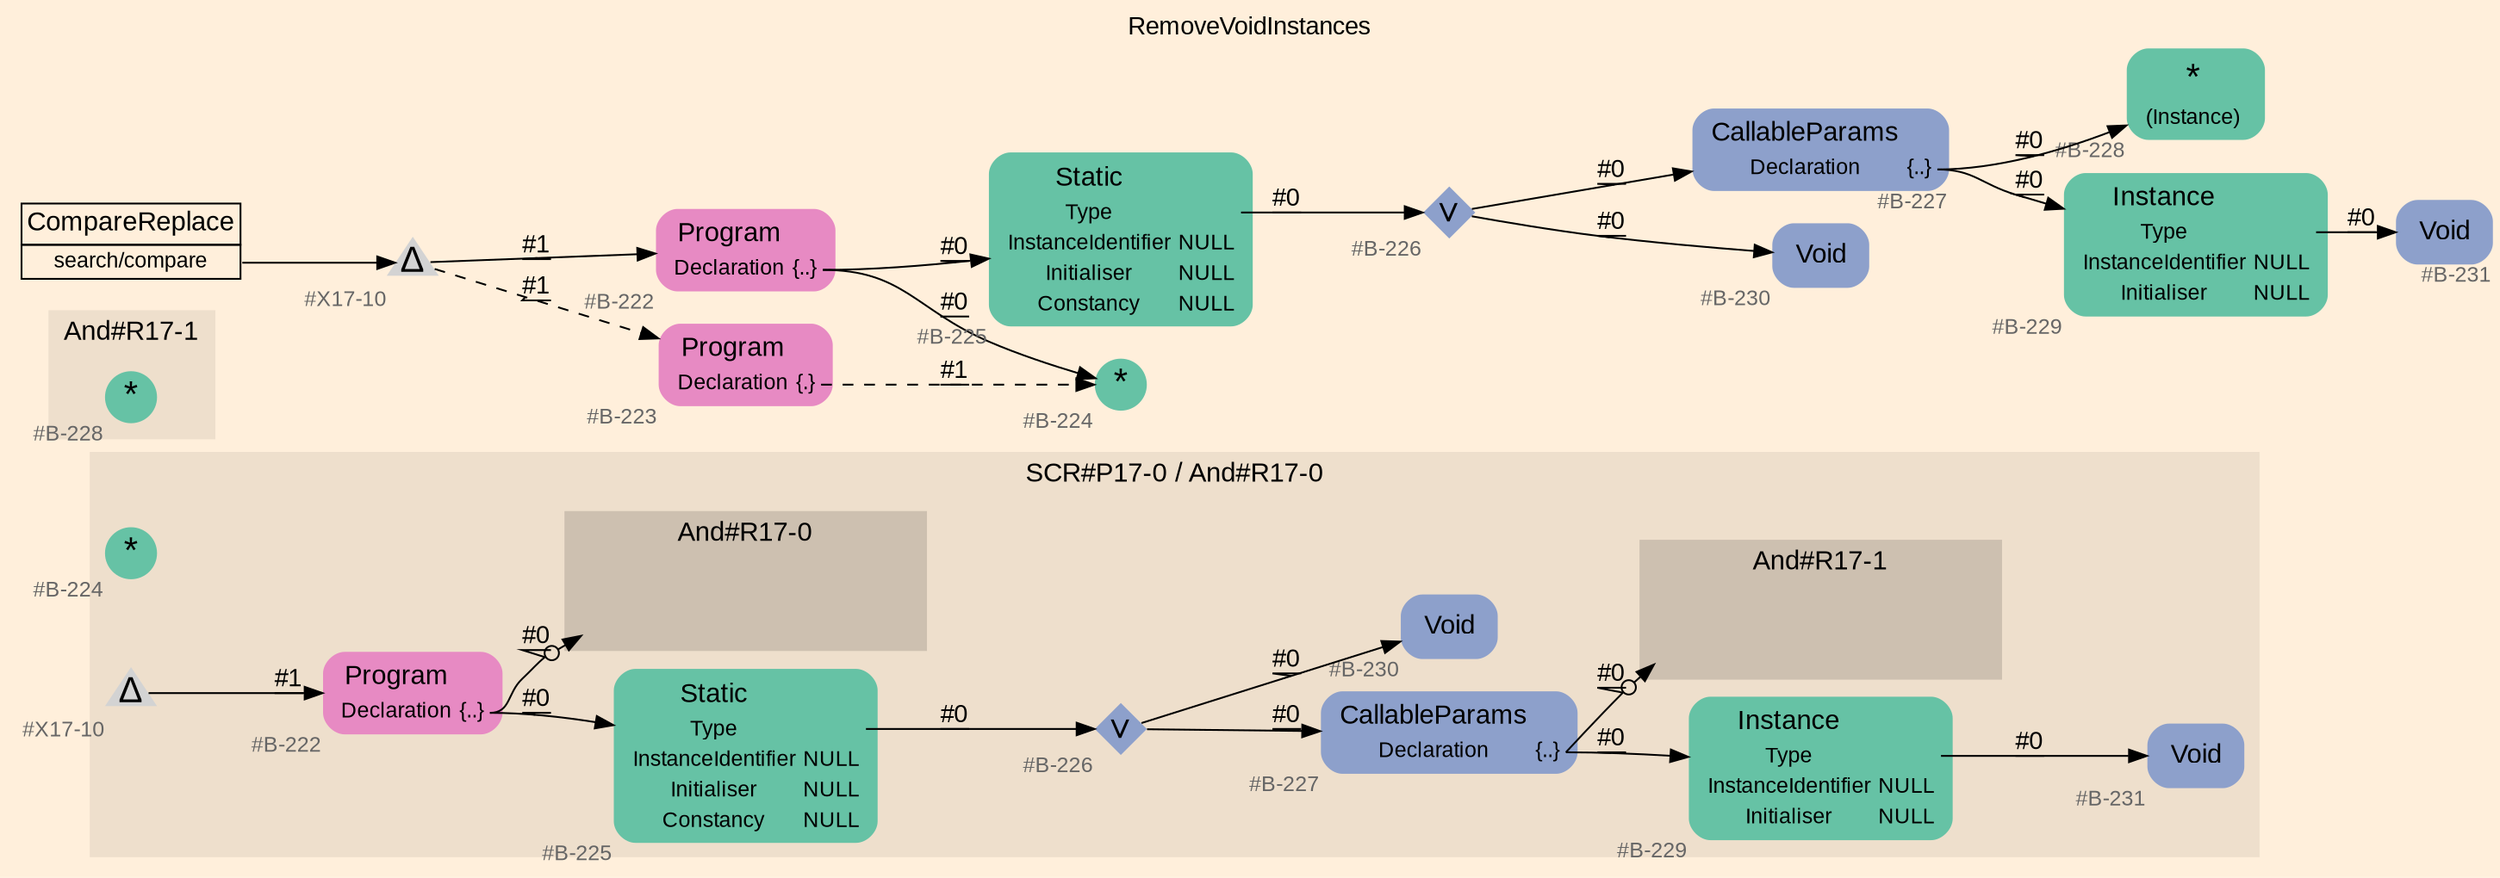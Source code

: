 digraph "RemoveVoidInstances" {
label = "RemoveVoidInstances"
labelloc = t
graph [
    rankdir = "LR"
    ranksep = 0.3
    bgcolor = antiquewhite1
    color = black
    fontcolor = black
    fontname = "Arial"
];
node [
    fontname = "Arial"
];
edge [
    fontname = "Arial"
];

// -------------------- figure And#R17-0 --------------------
// -------- region And#R17-0 ----------
subgraph "clusterAnd#R17-0" {
    label = "And#R17-0"
    style = "filled"
    color = antiquewhite2
    fontsize = "15"
    // -------- block And#R17-0/#B-224 ----------
    "And#R17-0/#B-224" [
        fillcolor = "/set28/1"
        xlabel = "#B-224"
        fontsize = "12"
        fontcolor = grey40
        shape = "circle"
        label = <<FONT COLOR="black" POINT-SIZE="20">*</FONT>>
        style = "filled"
        penwidth = 0.0
        fixedsize = true
        width = 0.4
        height = 0.4
    ];
    
}


// -------------------- figure And#R17-1 --------------------
// -------- region And#R17-1 ----------
subgraph "clusterAnd#R17-1" {
    label = "And#R17-1"
    style = "filled"
    color = antiquewhite2
    fontsize = "15"
    // -------- block And#R17-1/#B-228 ----------
    "And#R17-1/#B-228" [
        fillcolor = "/set28/1"
        xlabel = "#B-228"
        fontsize = "12"
        fontcolor = grey40
        shape = "circle"
        label = <<FONT COLOR="black" POINT-SIZE="20">*</FONT>>
        style = "filled"
        penwidth = 0.0
        fixedsize = true
        width = 0.4
        height = 0.4
    ];
    
}


// -------------------- figure And#R17-0 --------------------
// -------- region And#R17-0 ----------
subgraph "clusterAnd#R17-0" {
    label = "SCR#P17-0 / And#R17-0"
    style = "filled"
    color = antiquewhite2
    fontsize = "15"
    // -------- block And#R17-0/#B-231 ----------
    "And#R17-0/#B-231" [
        fillcolor = "/set28/3"
        xlabel = "#B-231"
        fontsize = "12"
        fontcolor = grey40
        shape = "plaintext"
        label = <<TABLE BORDER="0" CELLBORDER="0" CELLSPACING="0">
         <TR><TD><FONT COLOR="black" POINT-SIZE="15">Void</FONT></TD></TR>
        </TABLE>>
        style = "rounded,filled"
    ];
    
    // -------- block And#R17-0/#B-227 ----------
    "And#R17-0/#B-227" [
        fillcolor = "/set28/3"
        xlabel = "#B-227"
        fontsize = "12"
        fontcolor = grey40
        shape = "plaintext"
        label = <<TABLE BORDER="0" CELLBORDER="0" CELLSPACING="0">
         <TR><TD><FONT COLOR="black" POINT-SIZE="15">CallableParams</FONT></TD></TR>
         <TR><TD><FONT COLOR="black" POINT-SIZE="12">Declaration</FONT></TD><TD PORT="port0"><FONT COLOR="black" POINT-SIZE="12">{..}</FONT></TD></TR>
        </TABLE>>
        style = "rounded,filled"
    ];
    
    // -------- block And#R17-0/#B-225 ----------
    "And#R17-0/#B-225" [
        fillcolor = "/set28/1"
        xlabel = "#B-225"
        fontsize = "12"
        fontcolor = grey40
        shape = "plaintext"
        label = <<TABLE BORDER="0" CELLBORDER="0" CELLSPACING="0">
         <TR><TD><FONT COLOR="black" POINT-SIZE="15">Static</FONT></TD></TR>
         <TR><TD><FONT COLOR="black" POINT-SIZE="12">Type</FONT></TD><TD PORT="port0"></TD></TR>
         <TR><TD><FONT COLOR="black" POINT-SIZE="12">InstanceIdentifier</FONT></TD><TD PORT="port1"><FONT COLOR="black" POINT-SIZE="12">NULL</FONT></TD></TR>
         <TR><TD><FONT COLOR="black" POINT-SIZE="12">Initialiser</FONT></TD><TD PORT="port2"><FONT COLOR="black" POINT-SIZE="12">NULL</FONT></TD></TR>
         <TR><TD><FONT COLOR="black" POINT-SIZE="12">Constancy</FONT></TD><TD PORT="port3"><FONT COLOR="black" POINT-SIZE="12">NULL</FONT></TD></TR>
        </TABLE>>
        style = "rounded,filled"
    ];
    
    // -------- block And#R17-0/#B-229 ----------
    "And#R17-0/#B-229" [
        fillcolor = "/set28/1"
        xlabel = "#B-229"
        fontsize = "12"
        fontcolor = grey40
        shape = "plaintext"
        label = <<TABLE BORDER="0" CELLBORDER="0" CELLSPACING="0">
         <TR><TD><FONT COLOR="black" POINT-SIZE="15">Instance</FONT></TD></TR>
         <TR><TD><FONT COLOR="black" POINT-SIZE="12">Type</FONT></TD><TD PORT="port0"></TD></TR>
         <TR><TD><FONT COLOR="black" POINT-SIZE="12">InstanceIdentifier</FONT></TD><TD PORT="port1"><FONT COLOR="black" POINT-SIZE="12">NULL</FONT></TD></TR>
         <TR><TD><FONT COLOR="black" POINT-SIZE="12">Initialiser</FONT></TD><TD PORT="port2"><FONT COLOR="black" POINT-SIZE="12">NULL</FONT></TD></TR>
        </TABLE>>
        style = "rounded,filled"
    ];
    
    // -------- block And#R17-0/#B-222 ----------
    "And#R17-0/#B-222" [
        fillcolor = "/set28/4"
        xlabel = "#B-222"
        fontsize = "12"
        fontcolor = grey40
        shape = "plaintext"
        label = <<TABLE BORDER="0" CELLBORDER="0" CELLSPACING="0">
         <TR><TD><FONT COLOR="black" POINT-SIZE="15">Program</FONT></TD></TR>
         <TR><TD><FONT COLOR="black" POINT-SIZE="12">Declaration</FONT></TD><TD PORT="port0"><FONT COLOR="black" POINT-SIZE="12">{..}</FONT></TD></TR>
        </TABLE>>
        style = "rounded,filled"
    ];
    
    // -------- block And#R17-0/#B-226 ----------
    "And#R17-0/#B-226" [
        fillcolor = "/set28/3"
        xlabel = "#B-226"
        fontsize = "12"
        fontcolor = grey40
        shape = "diamond"
        label = <<FONT COLOR="black" POINT-SIZE="20">∨</FONT>>
        style = "filled"
        penwidth = 0.0
        fixedsize = true
        width = 0.4
        height = 0.4
    ];
    
    // -------- block And#R17-0/#X17-10 ----------
    "And#R17-0/#X17-10" [
        xlabel = "#X17-10"
        fontsize = "12"
        fontcolor = grey40
        shape = "triangle"
        label = <<FONT COLOR="black" POINT-SIZE="20">Δ</FONT>>
        style = "filled"
        penwidth = 0.0
        fixedsize = true
        width = 0.4
        height = 0.4
    ];
    
    // -------- block And#R17-0/#B-230 ----------
    "And#R17-0/#B-230" [
        fillcolor = "/set28/3"
        xlabel = "#B-230"
        fontsize = "12"
        fontcolor = grey40
        shape = "plaintext"
        label = <<TABLE BORDER="0" CELLBORDER="0" CELLSPACING="0">
         <TR><TD><FONT COLOR="black" POINT-SIZE="15">Void</FONT></TD></TR>
        </TABLE>>
        style = "rounded,filled"
    ];
    
    // -------- region And#R17-0/And#R17-0 ----------
    subgraph "clusterAnd#R17-0/And#R17-0" {
        label = "And#R17-0"
        style = "filled"
        color = antiquewhite3
        fontsize = "15"
        // -------- block And#R17-0/And#R17-0/#B-224 ----------
        "And#R17-0/And#R17-0/#B-224" [
            fillcolor = "/set28/1"
            xlabel = "#B-224"
            fontsize = "12"
            fontcolor = grey40
            shape = "none"
            style = "invisible"
        ];
        
    }
    
    // -------- region And#R17-0/And#R17-1 ----------
    subgraph "clusterAnd#R17-0/And#R17-1" {
        label = "And#R17-1"
        style = "filled"
        color = antiquewhite3
        fontsize = "15"
        // -------- block And#R17-0/And#R17-1/#B-228 ----------
        "And#R17-0/And#R17-1/#B-228" [
            fillcolor = "/set28/1"
            xlabel = "#B-228"
            fontsize = "12"
            fontcolor = grey40
            shape = "none"
            style = "invisible"
        ];
        
    }
    
}

"And#R17-0/#B-227":port0 -> "And#R17-0/And#R17-1/#B-228" [
    arrowhead="normalnoneodot"
    label = "#0"
    decorate = true
    color = black
    fontcolor = black
];

"And#R17-0/#B-227":port0 -> "And#R17-0/#B-229" [
    label = "#0"
    decorate = true
    color = black
    fontcolor = black
];

"And#R17-0/#B-225":port0 -> "And#R17-0/#B-226" [
    label = "#0"
    decorate = true
    color = black
    fontcolor = black
];

"And#R17-0/#B-229":port0 -> "And#R17-0/#B-231" [
    label = "#0"
    decorate = true
    color = black
    fontcolor = black
];

"And#R17-0/#B-222":port0 -> "And#R17-0/And#R17-0/#B-224" [
    arrowhead="normalnoneodot"
    label = "#0"
    decorate = true
    color = black
    fontcolor = black
];

"And#R17-0/#B-222":port0 -> "And#R17-0/#B-225" [
    label = "#0"
    decorate = true
    color = black
    fontcolor = black
];

"And#R17-0/#B-226" -> "And#R17-0/#B-227" [
    label = "#0"
    decorate = true
    color = black
    fontcolor = black
];

"And#R17-0/#B-226" -> "And#R17-0/#B-230" [
    label = "#0"
    decorate = true
    color = black
    fontcolor = black
];

"And#R17-0/#X17-10" -> "And#R17-0/#B-222" [
    label = "#1"
    decorate = true
    color = black
    fontcolor = black
];


// -------------------- transformation figure --------------------
// -------- block CR#X17-11 ----------
"CR#X17-11" [
    fillcolor = antiquewhite1
    fontsize = "12"
    fontcolor = grey40
    shape = "plaintext"
    label = <<TABLE BORDER="0" CELLBORDER="1" CELLSPACING="0">
     <TR><TD><FONT COLOR="black" POINT-SIZE="15">CompareReplace</FONT></TD></TR>
     <TR><TD PORT="port0"><FONT COLOR="black" POINT-SIZE="12">search/compare</FONT></TD></TR>
    </TABLE>>
    style = "filled"
    color = black
];

// -------- block #X17-10 ----------
"#X17-10" [
    xlabel = "#X17-10"
    fontsize = "12"
    fontcolor = grey40
    shape = "triangle"
    label = <<FONT COLOR="black" POINT-SIZE="20">Δ</FONT>>
    style = "filled"
    penwidth = 0.0
    fixedsize = true
    width = 0.4
    height = 0.4
];

// -------- block #B-222 ----------
"#B-222" [
    fillcolor = "/set28/4"
    xlabel = "#B-222"
    fontsize = "12"
    fontcolor = grey40
    shape = "plaintext"
    label = <<TABLE BORDER="0" CELLBORDER="0" CELLSPACING="0">
     <TR><TD><FONT COLOR="black" POINT-SIZE="15">Program</FONT></TD></TR>
     <TR><TD><FONT COLOR="black" POINT-SIZE="12">Declaration</FONT></TD><TD PORT="port0"><FONT COLOR="black" POINT-SIZE="12">{..}</FONT></TD></TR>
    </TABLE>>
    style = "rounded,filled"
];

// -------- block #B-224 ----------
"#B-224" [
    fillcolor = "/set28/1"
    xlabel = "#B-224"
    fontsize = "12"
    fontcolor = grey40
    shape = "circle"
    label = <<FONT COLOR="black" POINT-SIZE="20">*</FONT>>
    style = "filled"
    penwidth = 0.0
    fixedsize = true
    width = 0.4
    height = 0.4
];

// -------- block #B-225 ----------
"#B-225" [
    fillcolor = "/set28/1"
    xlabel = "#B-225"
    fontsize = "12"
    fontcolor = grey40
    shape = "plaintext"
    label = <<TABLE BORDER="0" CELLBORDER="0" CELLSPACING="0">
     <TR><TD><FONT COLOR="black" POINT-SIZE="15">Static</FONT></TD></TR>
     <TR><TD><FONT COLOR="black" POINT-SIZE="12">Type</FONT></TD><TD PORT="port0"></TD></TR>
     <TR><TD><FONT COLOR="black" POINT-SIZE="12">InstanceIdentifier</FONT></TD><TD PORT="port1"><FONT COLOR="black" POINT-SIZE="12">NULL</FONT></TD></TR>
     <TR><TD><FONT COLOR="black" POINT-SIZE="12">Initialiser</FONT></TD><TD PORT="port2"><FONT COLOR="black" POINT-SIZE="12">NULL</FONT></TD></TR>
     <TR><TD><FONT COLOR="black" POINT-SIZE="12">Constancy</FONT></TD><TD PORT="port3"><FONT COLOR="black" POINT-SIZE="12">NULL</FONT></TD></TR>
    </TABLE>>
    style = "rounded,filled"
];

// -------- block #B-226 ----------
"#B-226" [
    fillcolor = "/set28/3"
    xlabel = "#B-226"
    fontsize = "12"
    fontcolor = grey40
    shape = "diamond"
    label = <<FONT COLOR="black" POINT-SIZE="20">∨</FONT>>
    style = "filled"
    penwidth = 0.0
    fixedsize = true
    width = 0.4
    height = 0.4
];

// -------- block #B-227 ----------
"#B-227" [
    fillcolor = "/set28/3"
    xlabel = "#B-227"
    fontsize = "12"
    fontcolor = grey40
    shape = "plaintext"
    label = <<TABLE BORDER="0" CELLBORDER="0" CELLSPACING="0">
     <TR><TD><FONT COLOR="black" POINT-SIZE="15">CallableParams</FONT></TD></TR>
     <TR><TD><FONT COLOR="black" POINT-SIZE="12">Declaration</FONT></TD><TD PORT="port0"><FONT COLOR="black" POINT-SIZE="12">{..}</FONT></TD></TR>
    </TABLE>>
    style = "rounded,filled"
];

// -------- block #B-228 ----------
"#B-228" [
    fillcolor = "/set28/1"
    xlabel = "#B-228"
    fontsize = "12"
    fontcolor = grey40
    shape = "plaintext"
    label = <<TABLE BORDER="0" CELLBORDER="0" CELLSPACING="0">
     <TR><TD><FONT COLOR="black" POINT-SIZE="20">*</FONT></TD></TR>
     <TR><TD><FONT COLOR="black" POINT-SIZE="12">(Instance)</FONT></TD><TD PORT="port0"></TD></TR>
    </TABLE>>
    style = "rounded,filled"
];

// -------- block #B-229 ----------
"#B-229" [
    fillcolor = "/set28/1"
    xlabel = "#B-229"
    fontsize = "12"
    fontcolor = grey40
    shape = "plaintext"
    label = <<TABLE BORDER="0" CELLBORDER="0" CELLSPACING="0">
     <TR><TD><FONT COLOR="black" POINT-SIZE="15">Instance</FONT></TD></TR>
     <TR><TD><FONT COLOR="black" POINT-SIZE="12">Type</FONT></TD><TD PORT="port0"></TD></TR>
     <TR><TD><FONT COLOR="black" POINT-SIZE="12">InstanceIdentifier</FONT></TD><TD PORT="port1"><FONT COLOR="black" POINT-SIZE="12">NULL</FONT></TD></TR>
     <TR><TD><FONT COLOR="black" POINT-SIZE="12">Initialiser</FONT></TD><TD PORT="port2"><FONT COLOR="black" POINT-SIZE="12">NULL</FONT></TD></TR>
    </TABLE>>
    style = "rounded,filled"
];

// -------- block #B-231 ----------
"#B-231" [
    fillcolor = "/set28/3"
    xlabel = "#B-231"
    fontsize = "12"
    fontcolor = grey40
    shape = "plaintext"
    label = <<TABLE BORDER="0" CELLBORDER="0" CELLSPACING="0">
     <TR><TD><FONT COLOR="black" POINT-SIZE="15">Void</FONT></TD></TR>
    </TABLE>>
    style = "rounded,filled"
];

// -------- block #B-230 ----------
"#B-230" [
    fillcolor = "/set28/3"
    xlabel = "#B-230"
    fontsize = "12"
    fontcolor = grey40
    shape = "plaintext"
    label = <<TABLE BORDER="0" CELLBORDER="0" CELLSPACING="0">
     <TR><TD><FONT COLOR="black" POINT-SIZE="15">Void</FONT></TD></TR>
    </TABLE>>
    style = "rounded,filled"
];

// -------- block #B-223 ----------
"#B-223" [
    fillcolor = "/set28/4"
    xlabel = "#B-223"
    fontsize = "12"
    fontcolor = grey40
    shape = "plaintext"
    label = <<TABLE BORDER="0" CELLBORDER="0" CELLSPACING="0">
     <TR><TD><FONT COLOR="black" POINT-SIZE="15">Program</FONT></TD></TR>
     <TR><TD><FONT COLOR="black" POINT-SIZE="12">Declaration</FONT></TD><TD PORT="port0"><FONT COLOR="black" POINT-SIZE="12">{.}</FONT></TD></TR>
    </TABLE>>
    style = "rounded,filled"
];

"CR#X17-11":port0 -> "#X17-10" [
    label = ""
    decorate = true
    color = black
    fontcolor = black
];

"#X17-10" -> "#B-222" [
    label = "#1"
    decorate = true
    color = black
    fontcolor = black
];

"#X17-10" -> "#B-223" [
    style="dashed"
    label = "#1"
    decorate = true
    color = black
    fontcolor = black
];

"#B-222":port0 -> "#B-224" [
    label = "#0"
    decorate = true
    color = black
    fontcolor = black
];

"#B-222":port0 -> "#B-225" [
    label = "#0"
    decorate = true
    color = black
    fontcolor = black
];

"#B-225":port0 -> "#B-226" [
    label = "#0"
    decorate = true
    color = black
    fontcolor = black
];

"#B-226" -> "#B-227" [
    label = "#0"
    decorate = true
    color = black
    fontcolor = black
];

"#B-226" -> "#B-230" [
    label = "#0"
    decorate = true
    color = black
    fontcolor = black
];

"#B-227":port0 -> "#B-228" [
    label = "#0"
    decorate = true
    color = black
    fontcolor = black
];

"#B-227":port0 -> "#B-229" [
    label = "#0"
    decorate = true
    color = black
    fontcolor = black
];

"#B-229":port0 -> "#B-231" [
    label = "#0"
    decorate = true
    color = black
    fontcolor = black
];

"#B-223":port0 -> "#B-224" [
    style="dashed"
    label = "#1"
    decorate = true
    color = black
    fontcolor = black
];


}
